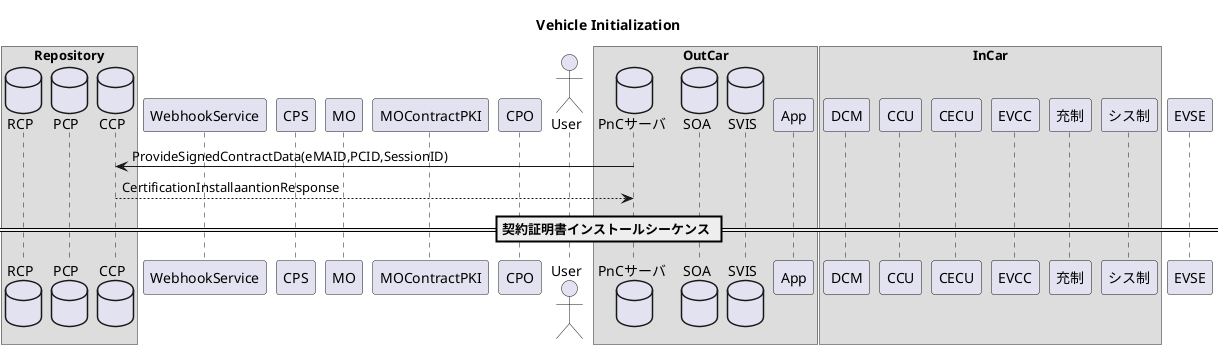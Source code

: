 @startuml
title Vehicle Initialization
'PnC登録時の動き

'分類子一覧
box "Repository"
    database    RCP as RCP
    database    PCP as PCP
    database    CCP as CCP
end box
participant WebhookService as WebhookService
participant CPS as CPS
participant MO as MO
participant MOContractPKI as MOContractPKI
participant CPO as CPO

Actor       User as User

box "OutCar"
database    PnCサーバ as PnCサーバ
database    SOA as SOA
database    SVIS as SVIS
participant App as App

end box
box "InCar"
    participant DCM as DCM
    participant CCU as CCU
    participant CCU as CCU
    participant CECU as CECU
    participant EVCC as EVCC
    participant 充制 as 充制
    participant シス制 as シス制
end box
participant EVSE as EVSE


PnCサーバ -> CCP        : ProvideSignedContractData(eMAID,PCID,SessionID)
CCP --> PnCサーバ       : CertificationInstallaantionResponse
== 契約証明書インストールシーケンス ==

@enduml